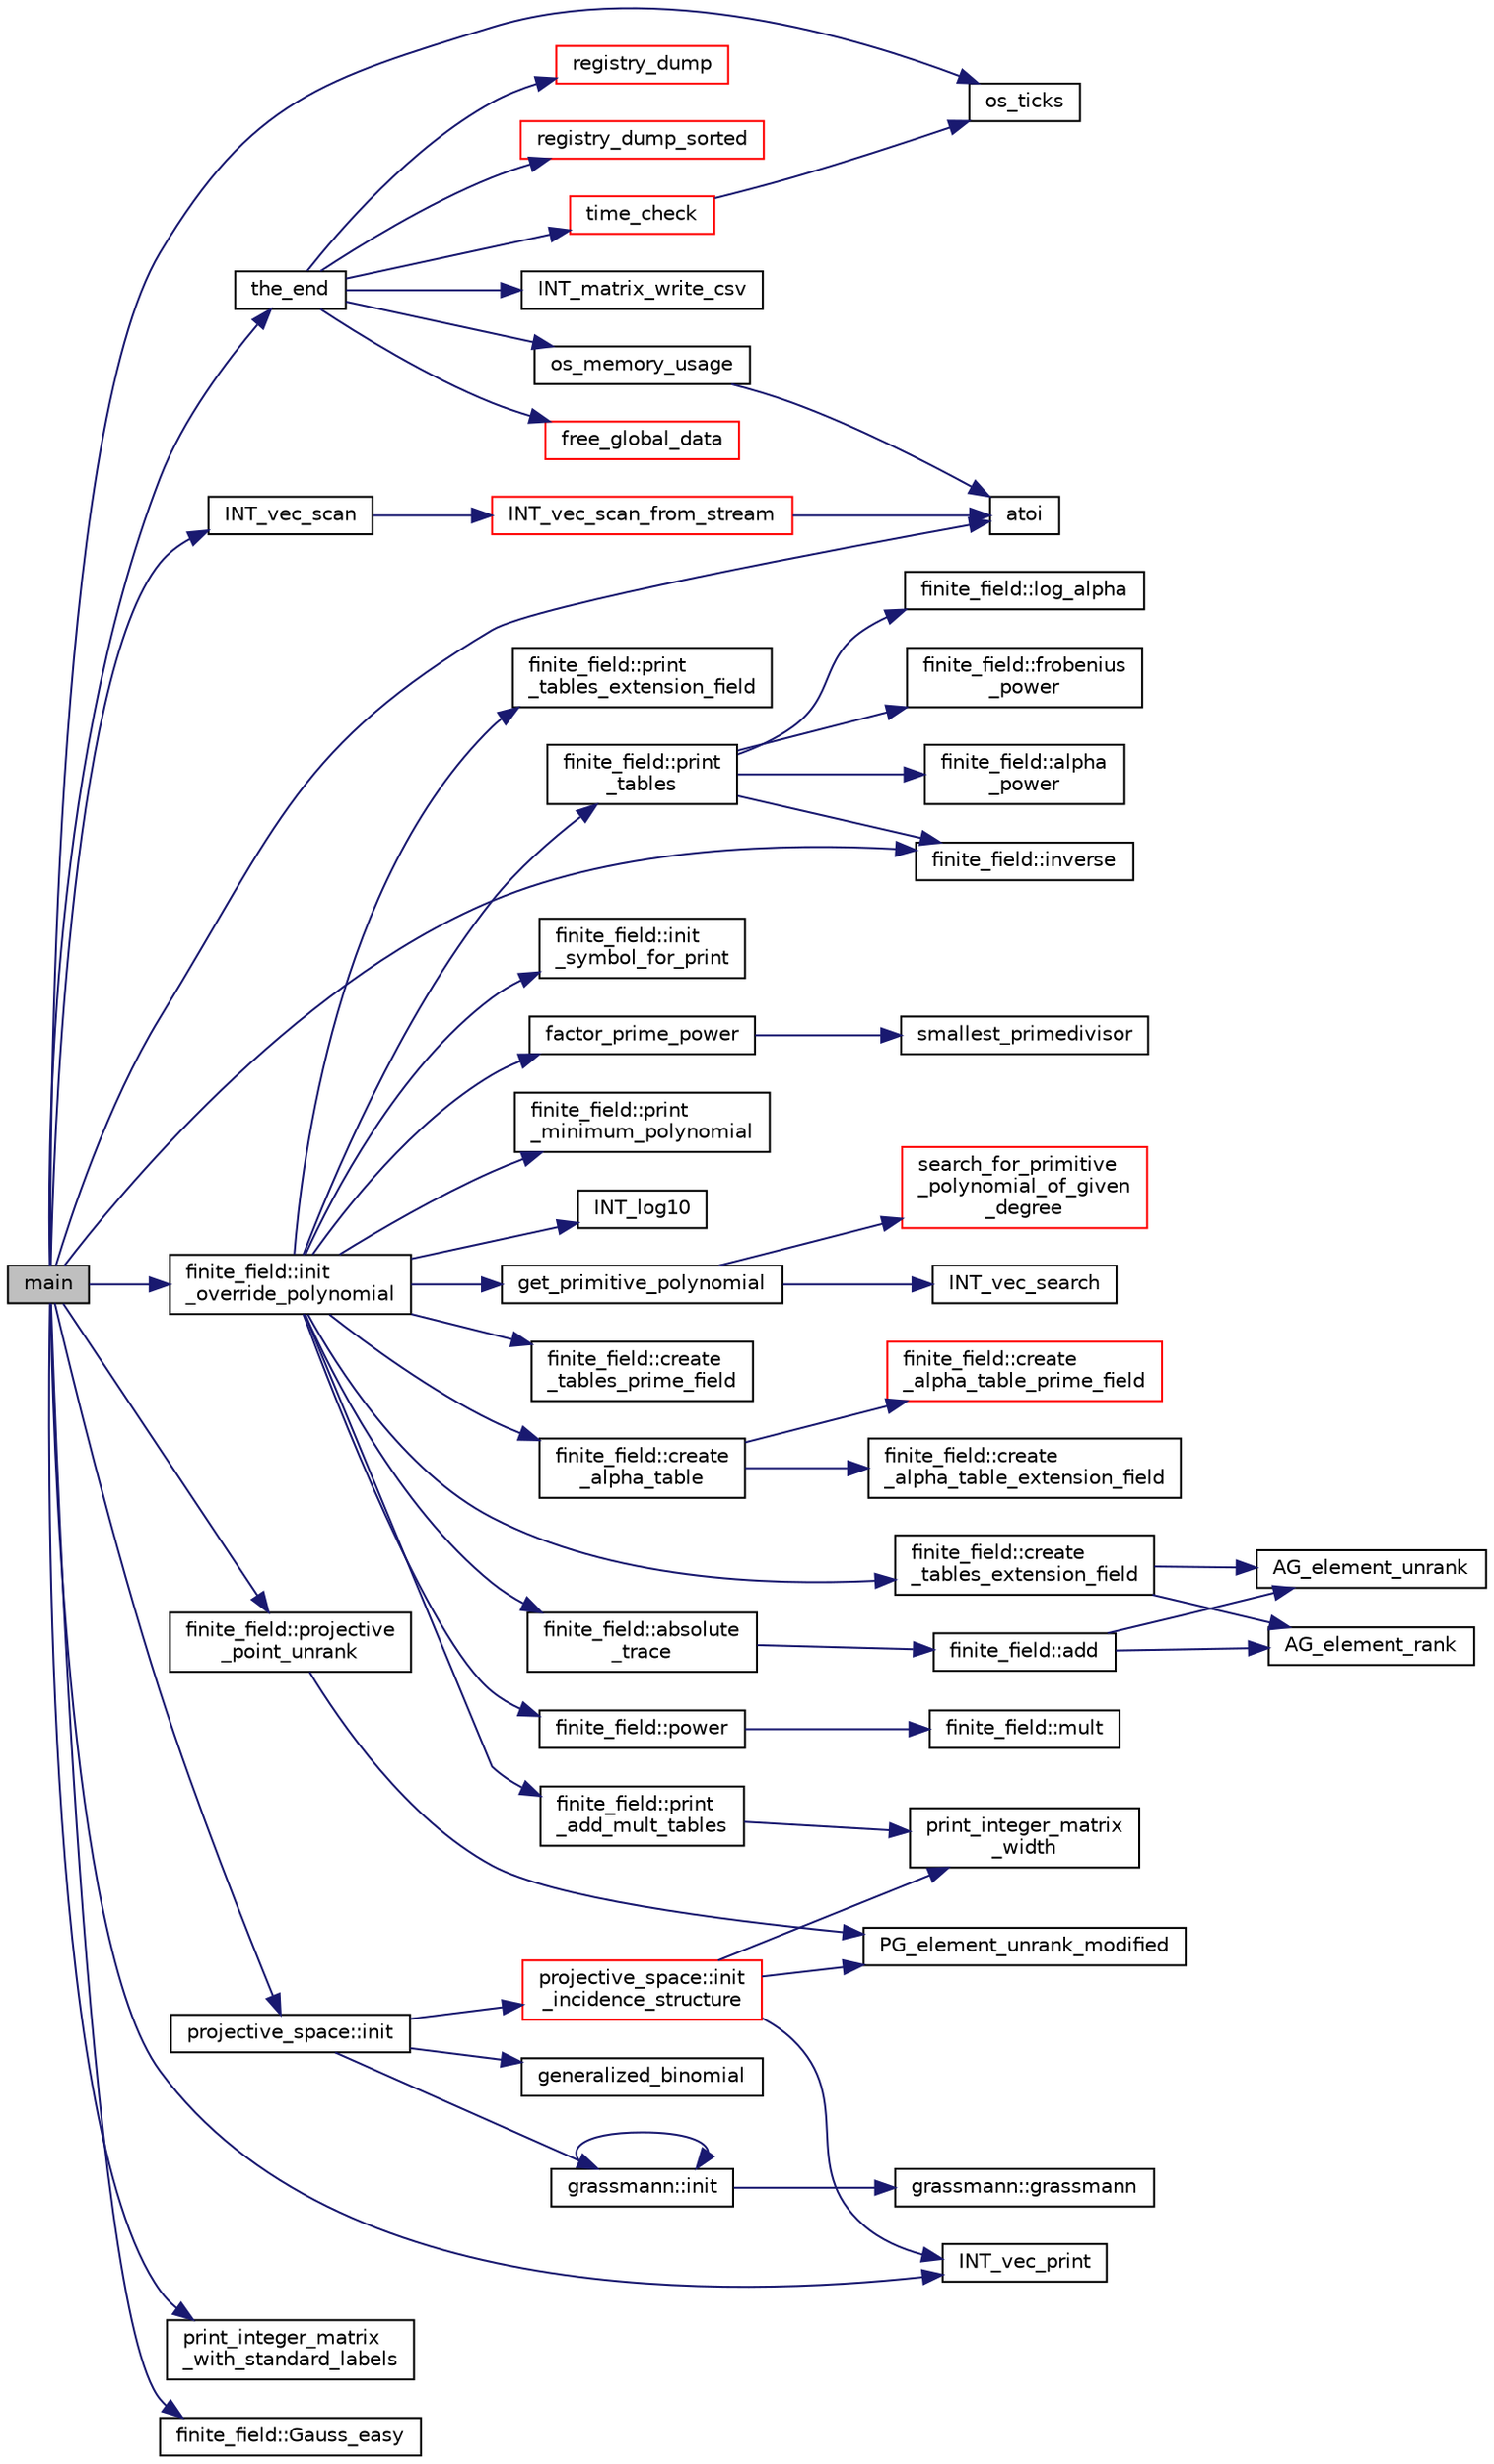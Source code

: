 digraph "main"
{
  edge [fontname="Helvetica",fontsize="10",labelfontname="Helvetica",labelfontsize="10"];
  node [fontname="Helvetica",fontsize="10",shape=record];
  rankdir="LR";
  Node0 [label="main",height=0.2,width=0.4,color="black", fillcolor="grey75", style="filled", fontcolor="black"];
  Node0 -> Node1 [color="midnightblue",fontsize="10",style="solid",fontname="Helvetica"];
  Node1 [label="os_ticks",height=0.2,width=0.4,color="black", fillcolor="white", style="filled",URL="$d5/db4/io__and__os_8h.html#a3da6d2b09e35d569adb7101dffcb5224"];
  Node0 -> Node2 [color="midnightblue",fontsize="10",style="solid",fontname="Helvetica"];
  Node2 [label="atoi",height=0.2,width=0.4,color="black", fillcolor="white", style="filled",URL="$d9/d60/discreta_8h.html#ad0ac71cbcb495289e474437d6b7d7fac"];
  Node0 -> Node3 [color="midnightblue",fontsize="10",style="solid",fontname="Helvetica"];
  Node3 [label="finite_field::init\l_override_polynomial",height=0.2,width=0.4,color="black", fillcolor="white", style="filled",URL="$df/d5a/classfinite__field.html#a39a40b052f326a05c5a1e6b13572f3e5"];
  Node3 -> Node4 [color="midnightblue",fontsize="10",style="solid",fontname="Helvetica"];
  Node4 [label="factor_prime_power",height=0.2,width=0.4,color="black", fillcolor="white", style="filled",URL="$de/dc5/algebra__and__number__theory_8h.html#af87166fad1e9b91458c714e90f8cd399"];
  Node4 -> Node5 [color="midnightblue",fontsize="10",style="solid",fontname="Helvetica"];
  Node5 [label="smallest_primedivisor",height=0.2,width=0.4,color="black", fillcolor="white", style="filled",URL="$df/dda/number__theory_8_c.html#a89238384b70e5f0f19ac179ca88d468d"];
  Node3 -> Node6 [color="midnightblue",fontsize="10",style="solid",fontname="Helvetica"];
  Node6 [label="finite_field::init\l_symbol_for_print",height=0.2,width=0.4,color="black", fillcolor="white", style="filled",URL="$df/d5a/classfinite__field.html#ac3ac8778d3162ccee0b3c5764127a92e"];
  Node3 -> Node7 [color="midnightblue",fontsize="10",style="solid",fontname="Helvetica"];
  Node7 [label="get_primitive_polynomial",height=0.2,width=0.4,color="black", fillcolor="white", style="filled",URL="$de/dc5/algebra__and__number__theory_8h.html#a208ece81c99403683f588d02defd74a7"];
  Node7 -> Node8 [color="midnightblue",fontsize="10",style="solid",fontname="Helvetica"];
  Node8 [label="INT_vec_search",height=0.2,width=0.4,color="black", fillcolor="white", style="filled",URL="$d5/de2/foundations_2data__structures_2data__structures_8h.html#ad103ef2316a1f671bdb68fd9cd9ba945"];
  Node7 -> Node9 [color="midnightblue",fontsize="10",style="solid",fontname="Helvetica"];
  Node9 [label="search_for_primitive\l_polynomial_of_given\l_degree",height=0.2,width=0.4,color="red", fillcolor="white", style="filled",URL="$da/da9/galois__global_8_c.html#a5f70384bd08b74ef6f9e0f8663d0f286"];
  Node3 -> Node11 [color="midnightblue",fontsize="10",style="solid",fontname="Helvetica"];
  Node11 [label="finite_field::print\l_minimum_polynomial",height=0.2,width=0.4,color="black", fillcolor="white", style="filled",URL="$df/d5a/classfinite__field.html#a6d58c4c06994e9637385ff69943f13cb"];
  Node3 -> Node12 [color="midnightblue",fontsize="10",style="solid",fontname="Helvetica"];
  Node12 [label="INT_log10",height=0.2,width=0.4,color="black", fillcolor="white", style="filled",URL="$de/dc5/algebra__and__number__theory_8h.html#a98bc0a6c562370a355165d2538dac250"];
  Node3 -> Node13 [color="midnightblue",fontsize="10",style="solid",fontname="Helvetica"];
  Node13 [label="finite_field::create\l_alpha_table",height=0.2,width=0.4,color="black", fillcolor="white", style="filled",URL="$df/d5a/classfinite__field.html#a33e052044b18cf8dc31e6fbffbb1f0db"];
  Node13 -> Node14 [color="midnightblue",fontsize="10",style="solid",fontname="Helvetica"];
  Node14 [label="finite_field::create\l_alpha_table_extension_field",height=0.2,width=0.4,color="black", fillcolor="white", style="filled",URL="$df/d5a/classfinite__field.html#ac7dea38ff2bb99e41863832e4a468947"];
  Node13 -> Node15 [color="midnightblue",fontsize="10",style="solid",fontname="Helvetica"];
  Node15 [label="finite_field::create\l_alpha_table_prime_field",height=0.2,width=0.4,color="red", fillcolor="white", style="filled",URL="$df/d5a/classfinite__field.html#a467585ef59e1cbd89735e517457fbedc"];
  Node3 -> Node17 [color="midnightblue",fontsize="10",style="solid",fontname="Helvetica"];
  Node17 [label="finite_field::create\l_tables_prime_field",height=0.2,width=0.4,color="black", fillcolor="white", style="filled",URL="$df/d5a/classfinite__field.html#a811a41cf0e334c7c05725afa19d79b7a"];
  Node3 -> Node18 [color="midnightblue",fontsize="10",style="solid",fontname="Helvetica"];
  Node18 [label="finite_field::create\l_tables_extension_field",height=0.2,width=0.4,color="black", fillcolor="white", style="filled",URL="$df/d5a/classfinite__field.html#ac5067ade796759e81d55cd3d434f8512"];
  Node18 -> Node19 [color="midnightblue",fontsize="10",style="solid",fontname="Helvetica"];
  Node19 [label="AG_element_unrank",height=0.2,width=0.4,color="black", fillcolor="white", style="filled",URL="$d4/d67/geometry_8h.html#a4a33b86c87b2879b97cfa1327abe2885"];
  Node18 -> Node20 [color="midnightblue",fontsize="10",style="solid",fontname="Helvetica"];
  Node20 [label="AG_element_rank",height=0.2,width=0.4,color="black", fillcolor="white", style="filled",URL="$d4/d67/geometry_8h.html#ab2ac908d07dd8038fd996e26bdc75c17"];
  Node3 -> Node21 [color="midnightblue",fontsize="10",style="solid",fontname="Helvetica"];
  Node21 [label="finite_field::print\l_add_mult_tables",height=0.2,width=0.4,color="black", fillcolor="white", style="filled",URL="$df/d5a/classfinite__field.html#ac4f687830f2953f9f7568c541e3e91c7"];
  Node21 -> Node22 [color="midnightblue",fontsize="10",style="solid",fontname="Helvetica"];
  Node22 [label="print_integer_matrix\l_width",height=0.2,width=0.4,color="black", fillcolor="white", style="filled",URL="$d5/db4/io__and__os_8h.html#aa78f3e73fc2179251bd15adbcc31573f"];
  Node3 -> Node23 [color="midnightblue",fontsize="10",style="solid",fontname="Helvetica"];
  Node23 [label="finite_field::power",height=0.2,width=0.4,color="black", fillcolor="white", style="filled",URL="$df/d5a/classfinite__field.html#a0437871b8f775f0b2d589188d9ad7e61"];
  Node23 -> Node24 [color="midnightblue",fontsize="10",style="solid",fontname="Helvetica"];
  Node24 [label="finite_field::mult",height=0.2,width=0.4,color="black", fillcolor="white", style="filled",URL="$df/d5a/classfinite__field.html#a24fb5917aa6d4d656fd855b7f44a13b0"];
  Node3 -> Node25 [color="midnightblue",fontsize="10",style="solid",fontname="Helvetica"];
  Node25 [label="finite_field::absolute\l_trace",height=0.2,width=0.4,color="black", fillcolor="white", style="filled",URL="$df/d5a/classfinite__field.html#a7c479f80ec77e646db13d175fb29325f"];
  Node25 -> Node26 [color="midnightblue",fontsize="10",style="solid",fontname="Helvetica"];
  Node26 [label="finite_field::add",height=0.2,width=0.4,color="black", fillcolor="white", style="filled",URL="$df/d5a/classfinite__field.html#a8f12328a27500f3c7be0c849ebbc9d14"];
  Node26 -> Node19 [color="midnightblue",fontsize="10",style="solid",fontname="Helvetica"];
  Node26 -> Node20 [color="midnightblue",fontsize="10",style="solid",fontname="Helvetica"];
  Node3 -> Node27 [color="midnightblue",fontsize="10",style="solid",fontname="Helvetica"];
  Node27 [label="finite_field::print\l_tables_extension_field",height=0.2,width=0.4,color="black", fillcolor="white", style="filled",URL="$df/d5a/classfinite__field.html#a026b98a814f71c1bfbd6905abb295ee8"];
  Node3 -> Node28 [color="midnightblue",fontsize="10",style="solid",fontname="Helvetica"];
  Node28 [label="finite_field::print\l_tables",height=0.2,width=0.4,color="black", fillcolor="white", style="filled",URL="$df/d5a/classfinite__field.html#aa0bddbd3f44fb6012a198bfc3d0551fc"];
  Node28 -> Node29 [color="midnightblue",fontsize="10",style="solid",fontname="Helvetica"];
  Node29 [label="finite_field::inverse",height=0.2,width=0.4,color="black", fillcolor="white", style="filled",URL="$df/d5a/classfinite__field.html#a69f2a12c01e70b7ce2d115c5221c9cdd"];
  Node28 -> Node30 [color="midnightblue",fontsize="10",style="solid",fontname="Helvetica"];
  Node30 [label="finite_field::log_alpha",height=0.2,width=0.4,color="black", fillcolor="white", style="filled",URL="$df/d5a/classfinite__field.html#a446a83ae0d281ddf44215626f0097305"];
  Node28 -> Node31 [color="midnightblue",fontsize="10",style="solid",fontname="Helvetica"];
  Node31 [label="finite_field::frobenius\l_power",height=0.2,width=0.4,color="black", fillcolor="white", style="filled",URL="$df/d5a/classfinite__field.html#aec23e43aaefc0ed601cdfa3139496a92"];
  Node28 -> Node32 [color="midnightblue",fontsize="10",style="solid",fontname="Helvetica"];
  Node32 [label="finite_field::alpha\l_power",height=0.2,width=0.4,color="black", fillcolor="white", style="filled",URL="$df/d5a/classfinite__field.html#aa1d31b58f7fe2798e20f74890ae29c51"];
  Node0 -> Node33 [color="midnightblue",fontsize="10",style="solid",fontname="Helvetica"];
  Node33 [label="projective_space::init",height=0.2,width=0.4,color="black", fillcolor="white", style="filled",URL="$d2/d17/classprojective__space.html#a8a1efa40df92744519365f82e4740dab"];
  Node33 -> Node34 [color="midnightblue",fontsize="10",style="solid",fontname="Helvetica"];
  Node34 [label="grassmann::init",height=0.2,width=0.4,color="black", fillcolor="white", style="filled",URL="$df/d02/classgrassmann.html#a2e8cf7b9f203254493d7c2607c17d498"];
  Node34 -> Node35 [color="midnightblue",fontsize="10",style="solid",fontname="Helvetica"];
  Node35 [label="grassmann::grassmann",height=0.2,width=0.4,color="black", fillcolor="white", style="filled",URL="$df/d02/classgrassmann.html#a252a85d3b74eb4fbd5771f4152a5f272"];
  Node34 -> Node34 [color="midnightblue",fontsize="10",style="solid",fontname="Helvetica"];
  Node33 -> Node36 [color="midnightblue",fontsize="10",style="solid",fontname="Helvetica"];
  Node36 [label="generalized_binomial",height=0.2,width=0.4,color="black", fillcolor="white", style="filled",URL="$d2/d7c/combinatorics_8_c.html#a24762dc22e45175d18ec1ec1d2556ae8"];
  Node33 -> Node37 [color="midnightblue",fontsize="10",style="solid",fontname="Helvetica"];
  Node37 [label="projective_space::init\l_incidence_structure",height=0.2,width=0.4,color="red", fillcolor="white", style="filled",URL="$d2/d17/classprojective__space.html#a1e59490325e045cc52674a3706780aed"];
  Node37 -> Node39 [color="midnightblue",fontsize="10",style="solid",fontname="Helvetica"];
  Node39 [label="PG_element_unrank_modified",height=0.2,width=0.4,color="black", fillcolor="white", style="filled",URL="$d4/d67/geometry_8h.html#a83ae9b605d496f6a90345303f6efae64"];
  Node37 -> Node40 [color="midnightblue",fontsize="10",style="solid",fontname="Helvetica"];
  Node40 [label="INT_vec_print",height=0.2,width=0.4,color="black", fillcolor="white", style="filled",URL="$df/dbf/sajeeb_8_c.html#a79a5901af0b47dd0d694109543c027fe"];
  Node37 -> Node22 [color="midnightblue",fontsize="10",style="solid",fontname="Helvetica"];
  Node0 -> Node62 [color="midnightblue",fontsize="10",style="solid",fontname="Helvetica"];
  Node62 [label="INT_vec_scan",height=0.2,width=0.4,color="black", fillcolor="white", style="filled",URL="$d5/db4/io__and__os_8h.html#a9aa706d3f0c3bb83182eed9ab9747582"];
  Node62 -> Node63 [color="midnightblue",fontsize="10",style="solid",fontname="Helvetica"];
  Node63 [label="INT_vec_scan_from_stream",height=0.2,width=0.4,color="red", fillcolor="white", style="filled",URL="$d4/d74/util_8_c.html#a7dc639ea3d5da900adb978c9322353a7"];
  Node63 -> Node2 [color="midnightblue",fontsize="10",style="solid",fontname="Helvetica"];
  Node0 -> Node40 [color="midnightblue",fontsize="10",style="solid",fontname="Helvetica"];
  Node0 -> Node65 [color="midnightblue",fontsize="10",style="solid",fontname="Helvetica"];
  Node65 [label="finite_field::projective\l_point_unrank",height=0.2,width=0.4,color="black", fillcolor="white", style="filled",URL="$df/d5a/classfinite__field.html#af1bce562f90c3dc58447ab35f4f44883"];
  Node65 -> Node39 [color="midnightblue",fontsize="10",style="solid",fontname="Helvetica"];
  Node0 -> Node29 [color="midnightblue",fontsize="10",style="solid",fontname="Helvetica"];
  Node0 -> Node66 [color="midnightblue",fontsize="10",style="solid",fontname="Helvetica"];
  Node66 [label="print_integer_matrix\l_with_standard_labels",height=0.2,width=0.4,color="black", fillcolor="white", style="filled",URL="$d5/db4/io__and__os_8h.html#ad39c343d865ff89a5aad3c689280ad09"];
  Node0 -> Node67 [color="midnightblue",fontsize="10",style="solid",fontname="Helvetica"];
  Node67 [label="finite_field::Gauss_easy",height=0.2,width=0.4,color="black", fillcolor="white", style="filled",URL="$df/d5a/classfinite__field.html#a32761bf6c4a41f24b7193352127db8e7"];
  Node0 -> Node68 [color="midnightblue",fontsize="10",style="solid",fontname="Helvetica"];
  Node68 [label="the_end",height=0.2,width=0.4,color="black", fillcolor="white", style="filled",URL="$d9/d60/discreta_8h.html#a3ebbd3ccb665a9f78deaa7408577b60c"];
  Node68 -> Node69 [color="midnightblue",fontsize="10",style="solid",fontname="Helvetica"];
  Node69 [label="free_global_data",height=0.2,width=0.4,color="red", fillcolor="white", style="filled",URL="$d3/dfb/discreta__global_8_c.html#a6bd9eb050090f8cf1e92db88a459cc28"];
  Node68 -> Node72 [color="midnightblue",fontsize="10",style="solid",fontname="Helvetica"];
  Node72 [label="registry_dump",height=0.2,width=0.4,color="red", fillcolor="white", style="filled",URL="$d5/db4/io__and__os_8h.html#a8ad65cbe10865661e8bafd6be2164955"];
  Node68 -> Node80 [color="midnightblue",fontsize="10",style="solid",fontname="Helvetica"];
  Node80 [label="registry_dump_sorted",height=0.2,width=0.4,color="red", fillcolor="white", style="filled",URL="$d5/db4/io__and__os_8h.html#aa28c9ee8650332ad2d526d5eb4fae48e"];
  Node68 -> Node88 [color="midnightblue",fontsize="10",style="solid",fontname="Helvetica"];
  Node88 [label="time_check",height=0.2,width=0.4,color="red", fillcolor="white", style="filled",URL="$d9/d60/discreta_8h.html#a04d64356f0c7cb798e55daec998c527e"];
  Node88 -> Node1 [color="midnightblue",fontsize="10",style="solid",fontname="Helvetica"];
  Node68 -> Node92 [color="midnightblue",fontsize="10",style="solid",fontname="Helvetica"];
  Node92 [label="os_memory_usage",height=0.2,width=0.4,color="black", fillcolor="white", style="filled",URL="$d5/db4/io__and__os_8h.html#a5d6ab4b80c58e5d8bdb0fd1625709d0b"];
  Node92 -> Node2 [color="midnightblue",fontsize="10",style="solid",fontname="Helvetica"];
  Node68 -> Node93 [color="midnightblue",fontsize="10",style="solid",fontname="Helvetica"];
  Node93 [label="INT_matrix_write_csv",height=0.2,width=0.4,color="black", fillcolor="white", style="filled",URL="$d5/db4/io__and__os_8h.html#a57604af509e1d43e918fd38e5f4ee96f"];
}
